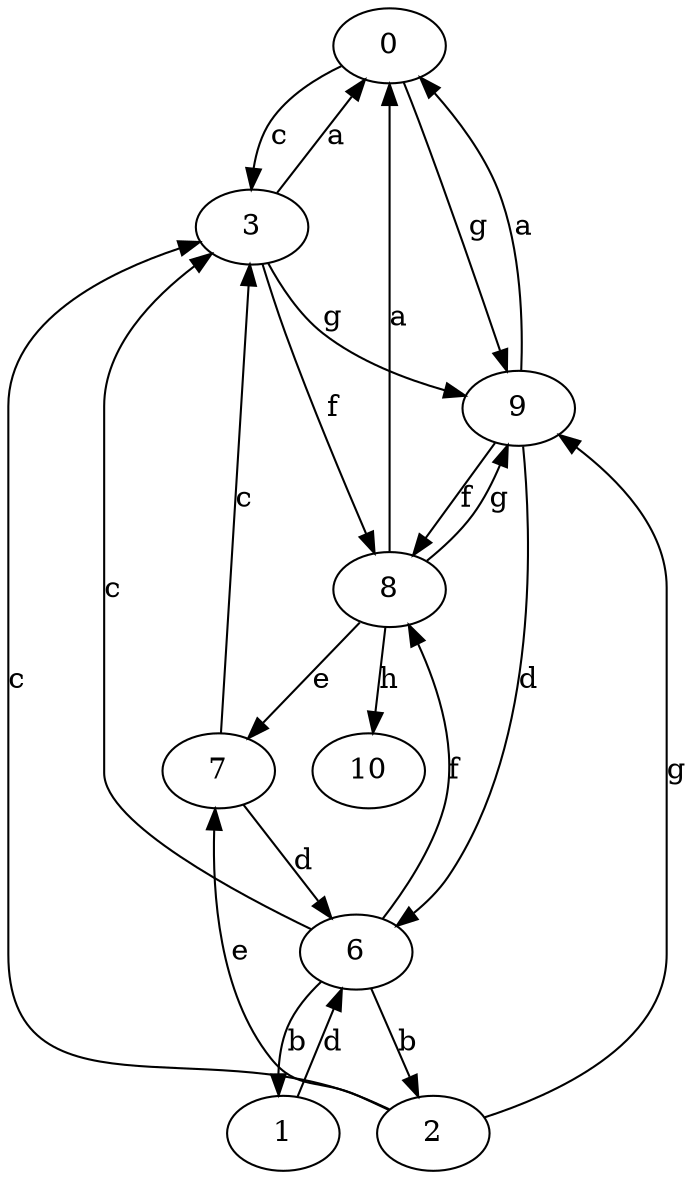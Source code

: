 strict digraph  {
0;
1;
2;
3;
6;
7;
8;
9;
10;
0 -> 3  [label=c];
0 -> 9  [label=g];
1 -> 6  [label=d];
2 -> 3  [label=c];
2 -> 7  [label=e];
2 -> 9  [label=g];
3 -> 0  [label=a];
3 -> 8  [label=f];
3 -> 9  [label=g];
6 -> 1  [label=b];
6 -> 2  [label=b];
6 -> 3  [label=c];
6 -> 8  [label=f];
7 -> 3  [label=c];
7 -> 6  [label=d];
8 -> 0  [label=a];
8 -> 7  [label=e];
8 -> 9  [label=g];
8 -> 10  [label=h];
9 -> 0  [label=a];
9 -> 6  [label=d];
9 -> 8  [label=f];
}
